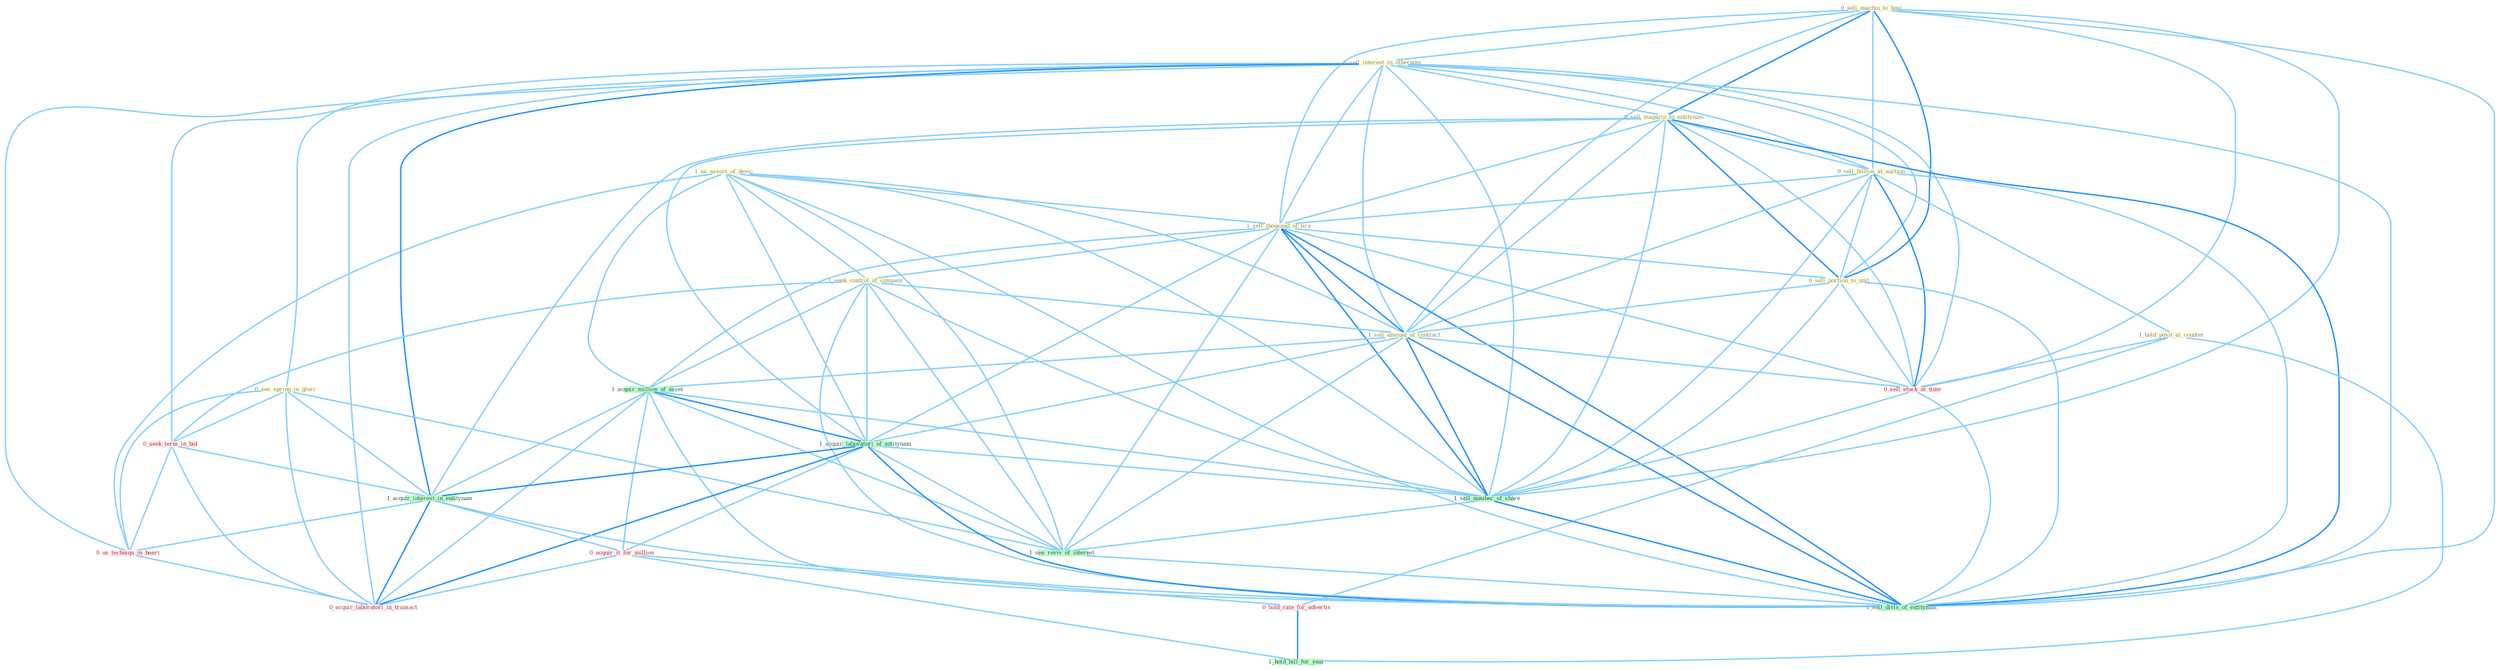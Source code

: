 Graph G{ 
    node
    [shape=polygon,style=filled,width=.5,height=.06,color="#BDFCC9",fixedsize=true,fontsize=4,
    fontcolor="#2f4f4f"];
    {node
    [color="#ffffe0", fontcolor="#8b7d6b"] "0_sell_machin_to_busi " "1_us_assort_of_devic " "1_sell_interest_in_othernum " "0_sell_magazin_to_entitynam " "0_sell_billion_at_auction " "1_hold_posit_at_counter " "1_sell_thousand_of_tire " "0_sell_portion_to_unit " "1_seek_control_of_compani " "1_sell_amount_of_contract " "0_see_spring_in_glori "}
{node [color="#fff0f5", fontcolor="#b22222"] "0_seek_term_in_bid " "0_us_techniqu_in_heart " "0_acquir_it_for_million " "0_hold_rate_for_advertis " "0_acquir_laboratori_in_transact " "0_sell_stock_at_time "}
edge [color="#B0E2FF"];

	"0_sell_machin_to_busi " -- "1_sell_interest_in_othernum " [w="1", color="#87cefa" ];
	"0_sell_machin_to_busi " -- "0_sell_magazin_to_entitynam " [w="2", color="#1e90ff" , len=0.8];
	"0_sell_machin_to_busi " -- "0_sell_billion_at_auction " [w="1", color="#87cefa" ];
	"0_sell_machin_to_busi " -- "1_sell_thousand_of_tire " [w="1", color="#87cefa" ];
	"0_sell_machin_to_busi " -- "0_sell_portion_to_unit " [w="2", color="#1e90ff" , len=0.8];
	"0_sell_machin_to_busi " -- "1_sell_amount_of_contract " [w="1", color="#87cefa" ];
	"0_sell_machin_to_busi " -- "0_sell_stock_at_time " [w="1", color="#87cefa" ];
	"0_sell_machin_to_busi " -- "1_sell_number_of_share " [w="1", color="#87cefa" ];
	"0_sell_machin_to_busi " -- "1_sell_divis_of_entitynam " [w="1", color="#87cefa" ];
	"1_us_assort_of_devic " -- "1_sell_thousand_of_tire " [w="1", color="#87cefa" ];
	"1_us_assort_of_devic " -- "1_seek_control_of_compani " [w="1", color="#87cefa" ];
	"1_us_assort_of_devic " -- "1_sell_amount_of_contract " [w="1", color="#87cefa" ];
	"1_us_assort_of_devic " -- "1_acquir_million_of_asset " [w="1", color="#87cefa" ];
	"1_us_assort_of_devic " -- "1_acquir_laboratori_of_entitynam " [w="1", color="#87cefa" ];
	"1_us_assort_of_devic " -- "0_us_techniqu_in_heart " [w="1", color="#87cefa" ];
	"1_us_assort_of_devic " -- "1_sell_number_of_share " [w="1", color="#87cefa" ];
	"1_us_assort_of_devic " -- "1_see_reviv_of_interest " [w="1", color="#87cefa" ];
	"1_us_assort_of_devic " -- "1_sell_divis_of_entitynam " [w="1", color="#87cefa" ];
	"1_sell_interest_in_othernum " -- "0_sell_magazin_to_entitynam " [w="1", color="#87cefa" ];
	"1_sell_interest_in_othernum " -- "0_sell_billion_at_auction " [w="1", color="#87cefa" ];
	"1_sell_interest_in_othernum " -- "1_sell_thousand_of_tire " [w="1", color="#87cefa" ];
	"1_sell_interest_in_othernum " -- "0_sell_portion_to_unit " [w="1", color="#87cefa" ];
	"1_sell_interest_in_othernum " -- "1_sell_amount_of_contract " [w="1", color="#87cefa" ];
	"1_sell_interest_in_othernum " -- "0_see_spring_in_glori " [w="1", color="#87cefa" ];
	"1_sell_interest_in_othernum " -- "0_seek_term_in_bid " [w="1", color="#87cefa" ];
	"1_sell_interest_in_othernum " -- "1_acquir_interest_in_entitynam " [w="2", color="#1e90ff" , len=0.8];
	"1_sell_interest_in_othernum " -- "0_us_techniqu_in_heart " [w="1", color="#87cefa" ];
	"1_sell_interest_in_othernum " -- "0_acquir_laboratori_in_transact " [w="1", color="#87cefa" ];
	"1_sell_interest_in_othernum " -- "0_sell_stock_at_time " [w="1", color="#87cefa" ];
	"1_sell_interest_in_othernum " -- "1_sell_number_of_share " [w="1", color="#87cefa" ];
	"1_sell_interest_in_othernum " -- "1_sell_divis_of_entitynam " [w="1", color="#87cefa" ];
	"0_sell_magazin_to_entitynam " -- "0_sell_billion_at_auction " [w="1", color="#87cefa" ];
	"0_sell_magazin_to_entitynam " -- "1_sell_thousand_of_tire " [w="1", color="#87cefa" ];
	"0_sell_magazin_to_entitynam " -- "0_sell_portion_to_unit " [w="2", color="#1e90ff" , len=0.8];
	"0_sell_magazin_to_entitynam " -- "1_sell_amount_of_contract " [w="1", color="#87cefa" ];
	"0_sell_magazin_to_entitynam " -- "1_acquir_laboratori_of_entitynam " [w="1", color="#87cefa" ];
	"0_sell_magazin_to_entitynam " -- "1_acquir_interest_in_entitynam " [w="1", color="#87cefa" ];
	"0_sell_magazin_to_entitynam " -- "0_sell_stock_at_time " [w="1", color="#87cefa" ];
	"0_sell_magazin_to_entitynam " -- "1_sell_number_of_share " [w="1", color="#87cefa" ];
	"0_sell_magazin_to_entitynam " -- "1_sell_divis_of_entitynam " [w="2", color="#1e90ff" , len=0.8];
	"0_sell_billion_at_auction " -- "1_hold_posit_at_counter " [w="1", color="#87cefa" ];
	"0_sell_billion_at_auction " -- "1_sell_thousand_of_tire " [w="1", color="#87cefa" ];
	"0_sell_billion_at_auction " -- "0_sell_portion_to_unit " [w="1", color="#87cefa" ];
	"0_sell_billion_at_auction " -- "1_sell_amount_of_contract " [w="1", color="#87cefa" ];
	"0_sell_billion_at_auction " -- "0_sell_stock_at_time " [w="2", color="#1e90ff" , len=0.8];
	"0_sell_billion_at_auction " -- "1_sell_number_of_share " [w="1", color="#87cefa" ];
	"0_sell_billion_at_auction " -- "1_sell_divis_of_entitynam " [w="1", color="#87cefa" ];
	"1_hold_posit_at_counter " -- "0_hold_rate_for_advertis " [w="1", color="#87cefa" ];
	"1_hold_posit_at_counter " -- "0_sell_stock_at_time " [w="1", color="#87cefa" ];
	"1_hold_posit_at_counter " -- "1_hold_bill_for_year " [w="1", color="#87cefa" ];
	"1_sell_thousand_of_tire " -- "0_sell_portion_to_unit " [w="1", color="#87cefa" ];
	"1_sell_thousand_of_tire " -- "1_seek_control_of_compani " [w="1", color="#87cefa" ];
	"1_sell_thousand_of_tire " -- "1_sell_amount_of_contract " [w="2", color="#1e90ff" , len=0.8];
	"1_sell_thousand_of_tire " -- "1_acquir_million_of_asset " [w="1", color="#87cefa" ];
	"1_sell_thousand_of_tire " -- "1_acquir_laboratori_of_entitynam " [w="1", color="#87cefa" ];
	"1_sell_thousand_of_tire " -- "0_sell_stock_at_time " [w="1", color="#87cefa" ];
	"1_sell_thousand_of_tire " -- "1_sell_number_of_share " [w="2", color="#1e90ff" , len=0.8];
	"1_sell_thousand_of_tire " -- "1_see_reviv_of_interest " [w="1", color="#87cefa" ];
	"1_sell_thousand_of_tire " -- "1_sell_divis_of_entitynam " [w="2", color="#1e90ff" , len=0.8];
	"0_sell_portion_to_unit " -- "1_sell_amount_of_contract " [w="1", color="#87cefa" ];
	"0_sell_portion_to_unit " -- "0_sell_stock_at_time " [w="1", color="#87cefa" ];
	"0_sell_portion_to_unit " -- "1_sell_number_of_share " [w="1", color="#87cefa" ];
	"0_sell_portion_to_unit " -- "1_sell_divis_of_entitynam " [w="1", color="#87cefa" ];
	"1_seek_control_of_compani " -- "1_sell_amount_of_contract " [w="1", color="#87cefa" ];
	"1_seek_control_of_compani " -- "1_acquir_million_of_asset " [w="1", color="#87cefa" ];
	"1_seek_control_of_compani " -- "1_acquir_laboratori_of_entitynam " [w="1", color="#87cefa" ];
	"1_seek_control_of_compani " -- "0_seek_term_in_bid " [w="1", color="#87cefa" ];
	"1_seek_control_of_compani " -- "1_sell_number_of_share " [w="1", color="#87cefa" ];
	"1_seek_control_of_compani " -- "1_see_reviv_of_interest " [w="1", color="#87cefa" ];
	"1_seek_control_of_compani " -- "1_sell_divis_of_entitynam " [w="1", color="#87cefa" ];
	"1_sell_amount_of_contract " -- "1_acquir_million_of_asset " [w="1", color="#87cefa" ];
	"1_sell_amount_of_contract " -- "1_acquir_laboratori_of_entitynam " [w="1", color="#87cefa" ];
	"1_sell_amount_of_contract " -- "0_sell_stock_at_time " [w="1", color="#87cefa" ];
	"1_sell_amount_of_contract " -- "1_sell_number_of_share " [w="2", color="#1e90ff" , len=0.8];
	"1_sell_amount_of_contract " -- "1_see_reviv_of_interest " [w="1", color="#87cefa" ];
	"1_sell_amount_of_contract " -- "1_sell_divis_of_entitynam " [w="2", color="#1e90ff" , len=0.8];
	"0_see_spring_in_glori " -- "0_seek_term_in_bid " [w="1", color="#87cefa" ];
	"0_see_spring_in_glori " -- "1_acquir_interest_in_entitynam " [w="1", color="#87cefa" ];
	"0_see_spring_in_glori " -- "0_us_techniqu_in_heart " [w="1", color="#87cefa" ];
	"0_see_spring_in_glori " -- "0_acquir_laboratori_in_transact " [w="1", color="#87cefa" ];
	"0_see_spring_in_glori " -- "1_see_reviv_of_interest " [w="1", color="#87cefa" ];
	"1_acquir_million_of_asset " -- "1_acquir_laboratori_of_entitynam " [w="2", color="#1e90ff" , len=0.8];
	"1_acquir_million_of_asset " -- "1_acquir_interest_in_entitynam " [w="1", color="#87cefa" ];
	"1_acquir_million_of_asset " -- "0_acquir_it_for_million " [w="1", color="#87cefa" ];
	"1_acquir_million_of_asset " -- "0_acquir_laboratori_in_transact " [w="1", color="#87cefa" ];
	"1_acquir_million_of_asset " -- "1_sell_number_of_share " [w="1", color="#87cefa" ];
	"1_acquir_million_of_asset " -- "1_see_reviv_of_interest " [w="1", color="#87cefa" ];
	"1_acquir_million_of_asset " -- "1_sell_divis_of_entitynam " [w="1", color="#87cefa" ];
	"1_acquir_laboratori_of_entitynam " -- "1_acquir_interest_in_entitynam " [w="2", color="#1e90ff" , len=0.8];
	"1_acquir_laboratori_of_entitynam " -- "0_acquir_it_for_million " [w="1", color="#87cefa" ];
	"1_acquir_laboratori_of_entitynam " -- "0_acquir_laboratori_in_transact " [w="2", color="#1e90ff" , len=0.8];
	"1_acquir_laboratori_of_entitynam " -- "1_sell_number_of_share " [w="1", color="#87cefa" ];
	"1_acquir_laboratori_of_entitynam " -- "1_see_reviv_of_interest " [w="1", color="#87cefa" ];
	"1_acquir_laboratori_of_entitynam " -- "1_sell_divis_of_entitynam " [w="2", color="#1e90ff" , len=0.8];
	"0_seek_term_in_bid " -- "1_acquir_interest_in_entitynam " [w="1", color="#87cefa" ];
	"0_seek_term_in_bid " -- "0_us_techniqu_in_heart " [w="1", color="#87cefa" ];
	"0_seek_term_in_bid " -- "0_acquir_laboratori_in_transact " [w="1", color="#87cefa" ];
	"1_acquir_interest_in_entitynam " -- "0_us_techniqu_in_heart " [w="1", color="#87cefa" ];
	"1_acquir_interest_in_entitynam " -- "0_acquir_it_for_million " [w="1", color="#87cefa" ];
	"1_acquir_interest_in_entitynam " -- "0_acquir_laboratori_in_transact " [w="2", color="#1e90ff" , len=0.8];
	"1_acquir_interest_in_entitynam " -- "1_sell_divis_of_entitynam " [w="1", color="#87cefa" ];
	"0_us_techniqu_in_heart " -- "0_acquir_laboratori_in_transact " [w="1", color="#87cefa" ];
	"0_acquir_it_for_million " -- "0_hold_rate_for_advertis " [w="1", color="#87cefa" ];
	"0_acquir_it_for_million " -- "0_acquir_laboratori_in_transact " [w="1", color="#87cefa" ];
	"0_acquir_it_for_million " -- "1_hold_bill_for_year " [w="1", color="#87cefa" ];
	"0_hold_rate_for_advertis " -- "1_hold_bill_for_year " [w="2", color="#1e90ff" , len=0.8];
	"0_sell_stock_at_time " -- "1_sell_number_of_share " [w="1", color="#87cefa" ];
	"0_sell_stock_at_time " -- "1_sell_divis_of_entitynam " [w="1", color="#87cefa" ];
	"1_sell_number_of_share " -- "1_see_reviv_of_interest " [w="1", color="#87cefa" ];
	"1_sell_number_of_share " -- "1_sell_divis_of_entitynam " [w="2", color="#1e90ff" , len=0.8];
	"1_see_reviv_of_interest " -- "1_sell_divis_of_entitynam " [w="1", color="#87cefa" ];
}